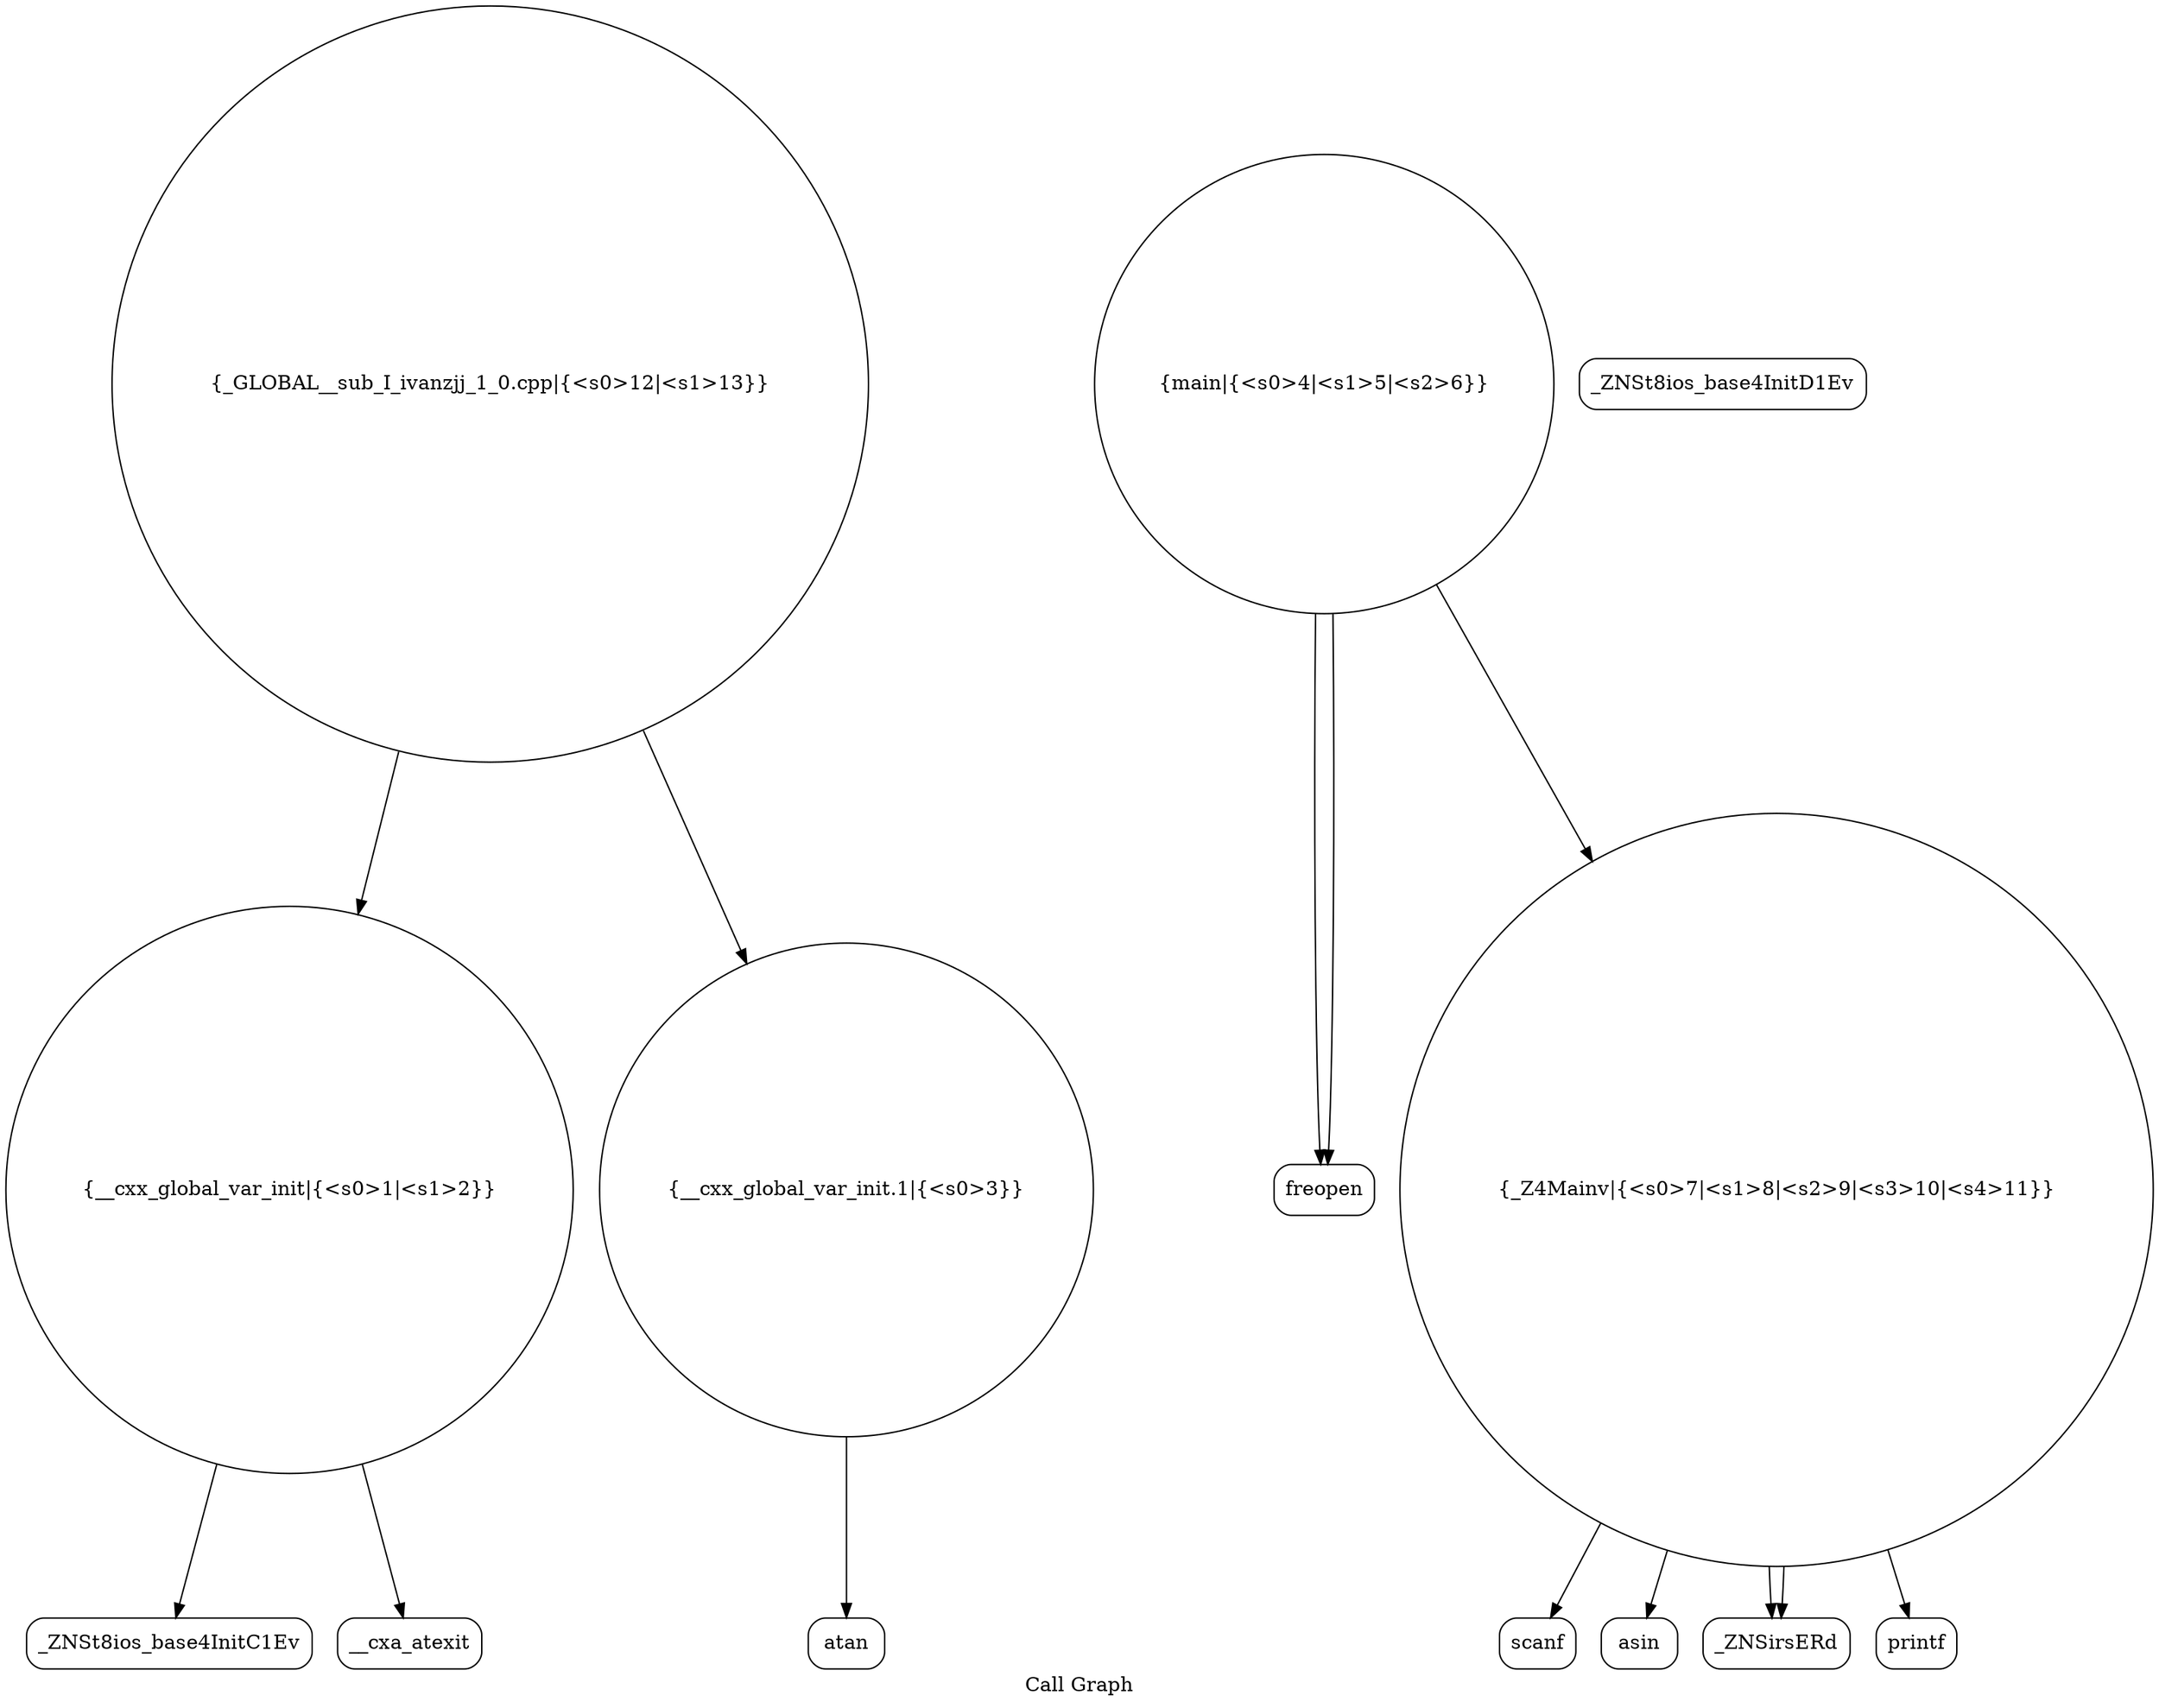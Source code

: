 digraph "Call Graph" {
	label="Call Graph";

	Node0x5621a4d9aff0 [shape=record,shape=circle,label="{__cxx_global_var_init|{<s0>1|<s1>2}}"];
	Node0x5621a4d9aff0:s0 -> Node0x5621a4d9b480[color=black];
	Node0x5621a4d9aff0:s1 -> Node0x5621a4d9b580[color=black];
	Node0x5621a4d9b780 [shape=record,shape=Mrecord,label="{freopen}"];
	Node0x5621a4d9b500 [shape=record,shape=Mrecord,label="{_ZNSt8ios_base4InitD1Ev}"];
	Node0x5621a4d9b880 [shape=record,shape=Mrecord,label="{scanf}"];
	Node0x5621a4d9b600 [shape=record,shape=circle,label="{__cxx_global_var_init.1|{<s0>3}}"];
	Node0x5621a4d9b600:s0 -> Node0x5621a4d9b680[color=black];
	Node0x5621a4d9b980 [shape=record,shape=Mrecord,label="{asin}"];
	Node0x5621a4d9b700 [shape=record,shape=circle,label="{main|{<s0>4|<s1>5|<s2>6}}"];
	Node0x5621a4d9b700:s0 -> Node0x5621a4d9b780[color=black];
	Node0x5621a4d9b700:s1 -> Node0x5621a4d9b780[color=black];
	Node0x5621a4d9b700:s2 -> Node0x5621a4d9b800[color=black];
	Node0x5621a4d9ba80 [shape=record,shape=circle,label="{_GLOBAL__sub_I_ivanzjj_1_0.cpp|{<s0>12|<s1>13}}"];
	Node0x5621a4d9ba80:s0 -> Node0x5621a4d9aff0[color=black];
	Node0x5621a4d9ba80:s1 -> Node0x5621a4d9b600[color=black];
	Node0x5621a4d9b480 [shape=record,shape=Mrecord,label="{_ZNSt8ios_base4InitC1Ev}"];
	Node0x5621a4d9b800 [shape=record,shape=circle,label="{_Z4Mainv|{<s0>7|<s1>8|<s2>9|<s3>10|<s4>11}}"];
	Node0x5621a4d9b800:s0 -> Node0x5621a4d9b880[color=black];
	Node0x5621a4d9b800:s1 -> Node0x5621a4d9b900[color=black];
	Node0x5621a4d9b800:s2 -> Node0x5621a4d9b900[color=black];
	Node0x5621a4d9b800:s3 -> Node0x5621a4d9b980[color=black];
	Node0x5621a4d9b800:s4 -> Node0x5621a4d9ba00[color=black];
	Node0x5621a4d9b580 [shape=record,shape=Mrecord,label="{__cxa_atexit}"];
	Node0x5621a4d9b900 [shape=record,shape=Mrecord,label="{_ZNSirsERd}"];
	Node0x5621a4d9b680 [shape=record,shape=Mrecord,label="{atan}"];
	Node0x5621a4d9ba00 [shape=record,shape=Mrecord,label="{printf}"];
}
